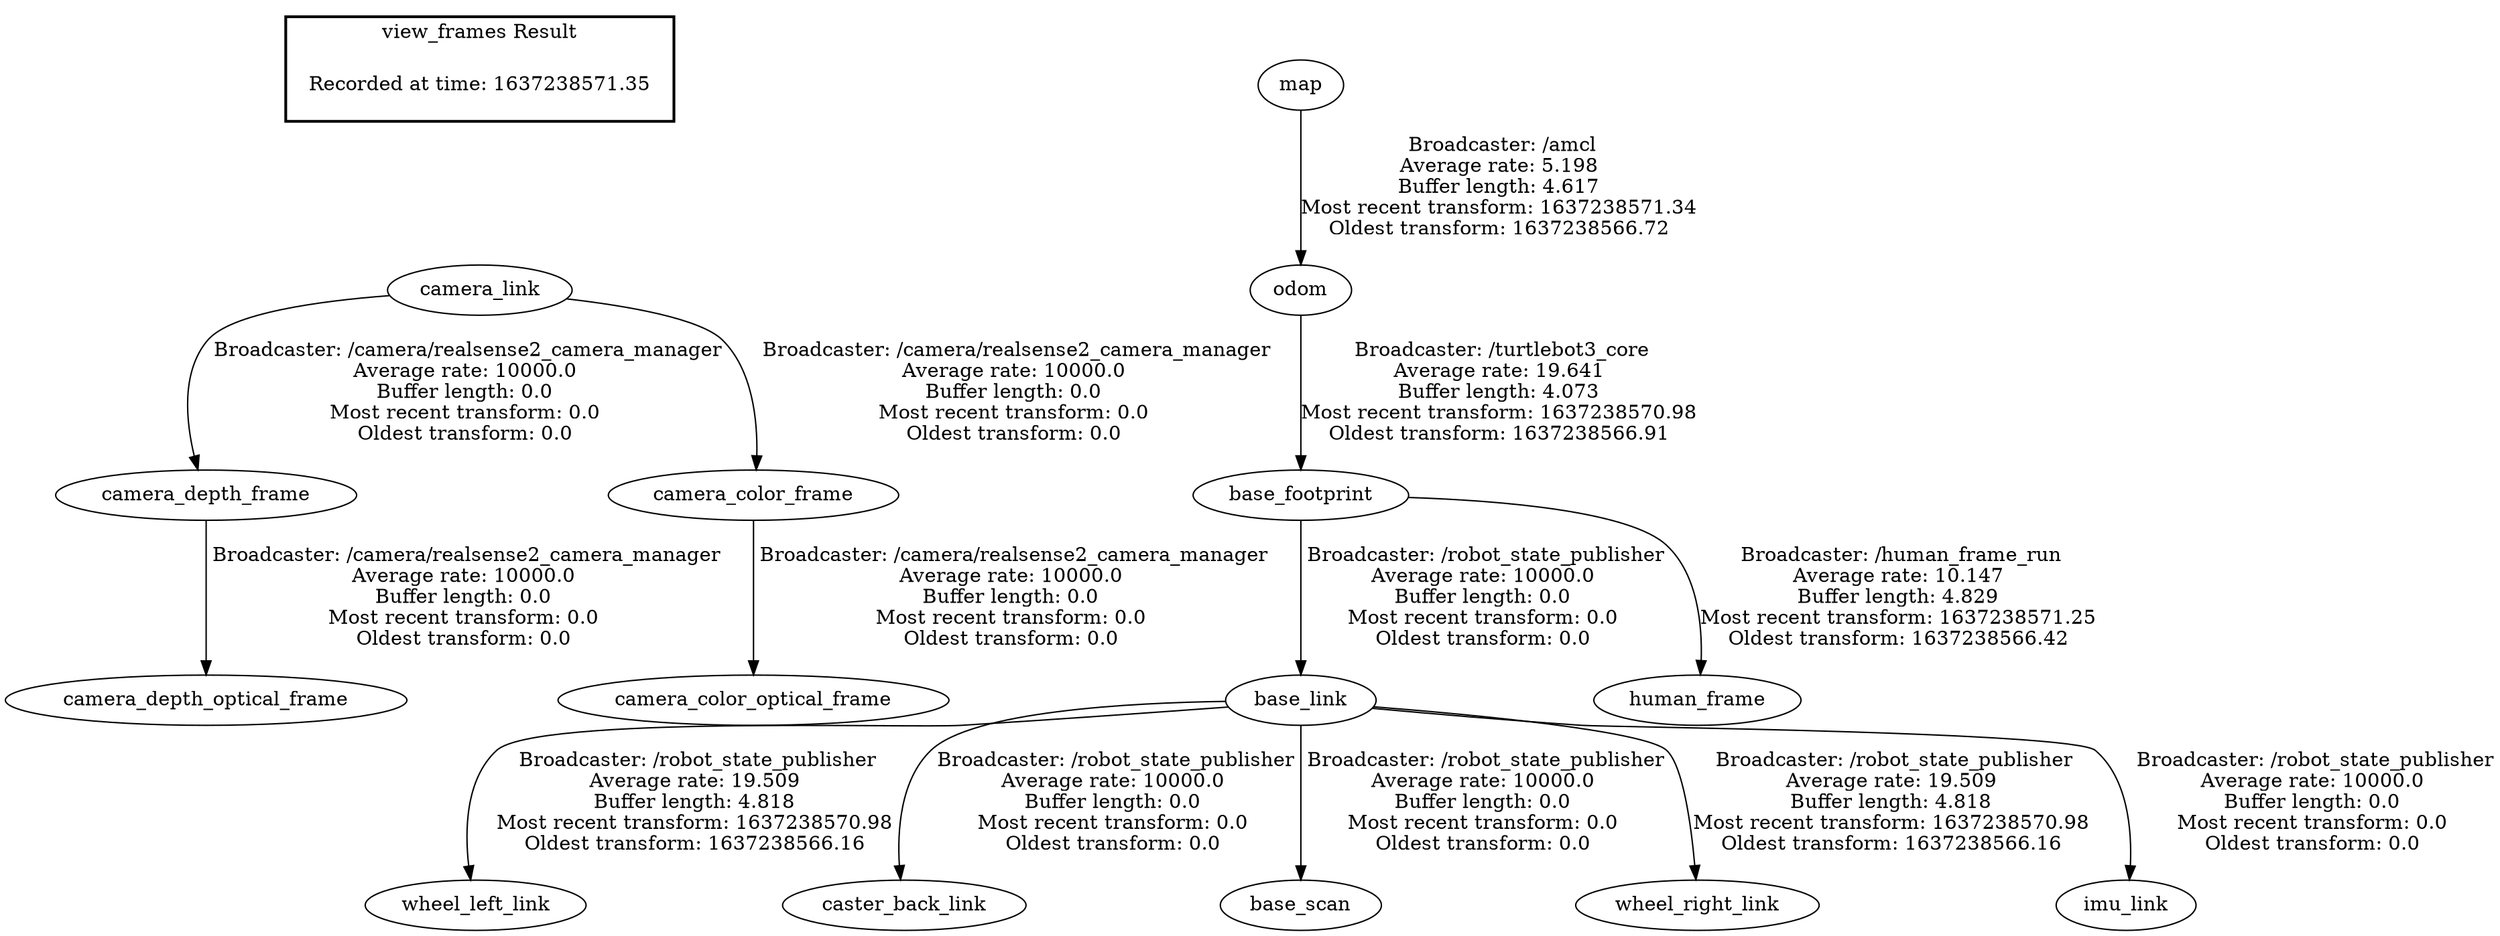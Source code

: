 digraph G {
"camera_link" -> "camera_depth_frame"[label=" Broadcaster: /camera/realsense2_camera_manager\nAverage rate: 10000.0\nBuffer length: 0.0\nMost recent transform: 0.0\nOldest transform: 0.0\n"];
"base_link" -> "wheel_left_link"[label=" Broadcaster: /robot_state_publisher\nAverage rate: 19.509\nBuffer length: 4.818\nMost recent transform: 1637238570.98\nOldest transform: 1637238566.16\n"];
"base_footprint" -> "human_frame"[label=" Broadcaster: /human_frame_run\nAverage rate: 10.147\nBuffer length: 4.829\nMost recent transform: 1637238571.25\nOldest transform: 1637238566.42\n"];
"base_footprint" -> "base_link"[label=" Broadcaster: /robot_state_publisher\nAverage rate: 10000.0\nBuffer length: 0.0\nMost recent transform: 0.0\nOldest transform: 0.0\n"];
"base_link" -> "caster_back_link"[label=" Broadcaster: /robot_state_publisher\nAverage rate: 10000.0\nBuffer length: 0.0\nMost recent transform: 0.0\nOldest transform: 0.0\n"];
"odom" -> "base_footprint"[label=" Broadcaster: /turtlebot3_core\nAverage rate: 19.641\nBuffer length: 4.073\nMost recent transform: 1637238570.98\nOldest transform: 1637238566.91\n"];
"base_link" -> "base_scan"[label=" Broadcaster: /robot_state_publisher\nAverage rate: 10000.0\nBuffer length: 0.0\nMost recent transform: 0.0\nOldest transform: 0.0\n"];
"map" -> "odom"[label=" Broadcaster: /amcl\nAverage rate: 5.198\nBuffer length: 4.617\nMost recent transform: 1637238571.34\nOldest transform: 1637238566.72\n"];
"base_link" -> "wheel_right_link"[label=" Broadcaster: /robot_state_publisher\nAverage rate: 19.509\nBuffer length: 4.818\nMost recent transform: 1637238570.98\nOldest transform: 1637238566.16\n"];
"camera_depth_frame" -> "camera_depth_optical_frame"[label=" Broadcaster: /camera/realsense2_camera_manager\nAverage rate: 10000.0\nBuffer length: 0.0\nMost recent transform: 0.0\nOldest transform: 0.0\n"];
"camera_color_frame" -> "camera_color_optical_frame"[label=" Broadcaster: /camera/realsense2_camera_manager\nAverage rate: 10000.0\nBuffer length: 0.0\nMost recent transform: 0.0\nOldest transform: 0.0\n"];
"base_link" -> "imu_link"[label=" Broadcaster: /robot_state_publisher\nAverage rate: 10000.0\nBuffer length: 0.0\nMost recent transform: 0.0\nOldest transform: 0.0\n"];
"camera_link" -> "camera_color_frame"[label=" Broadcaster: /camera/realsense2_camera_manager\nAverage rate: 10000.0\nBuffer length: 0.0\nMost recent transform: 0.0\nOldest transform: 0.0\n"];
edge [style=invis];
 subgraph cluster_legend { style=bold; color=black; label ="view_frames Result";
"Recorded at time: 1637238571.35"[ shape=plaintext ] ;
}->"camera_link";
}